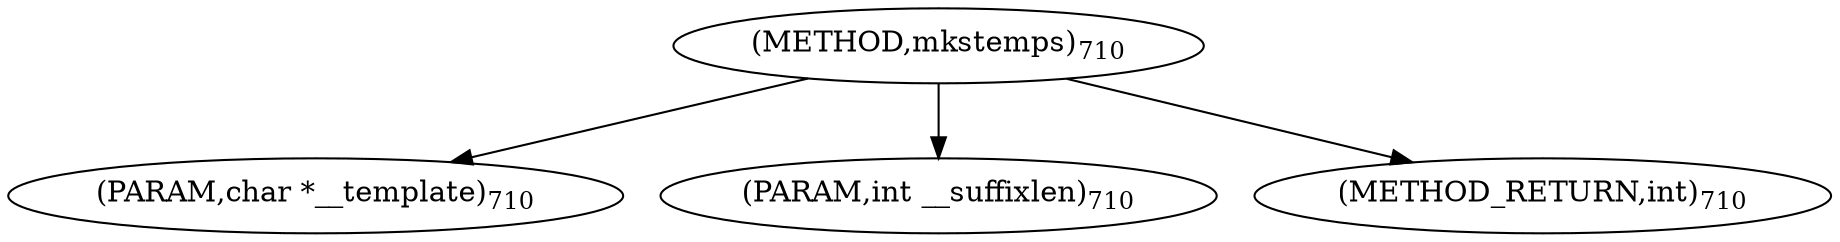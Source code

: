 digraph "mkstemps" {  
"4842" [label = <(METHOD,mkstemps)<SUB>710</SUB>> ]
"4843" [label = <(PARAM,char *__template)<SUB>710</SUB>> ]
"4844" [label = <(PARAM,int __suffixlen)<SUB>710</SUB>> ]
"4845" [label = <(METHOD_RETURN,int)<SUB>710</SUB>> ]
  "4842" -> "4843" 
  "4842" -> "4844" 
  "4842" -> "4845" 
}
